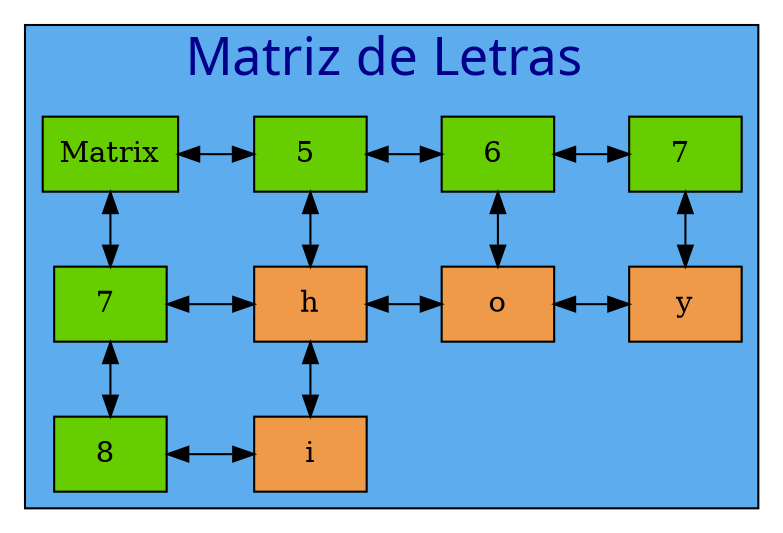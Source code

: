  digraph tablero{ 

graph[ranksep= "0.5",nodesep= "0.5"];
subgraph cluster_1 {

fontname=algerian
label= "Matriz de Letras ";
 labelloc=t;
fontcolor=blue4;
fontsize=25;
style=filled;
fillcolor=steelblue2;

node [shape=box fillcolor=chartreuse3];
mt[label= "Matrix" style=radial group=0]
{rank=same;
25770509568[label= "5 " style=radial,group=5]
25770510224[label= "6 " style=radial,group=6]
0[label= "7 " style=radial,group=7]
mt->25770509568->25770510224->0[dir=both];};

25770509896[label= "7 " style=radial,group=0]
56[label= "8 " style=radial,group=0]
mt->25770509896->56[dir=both];

node[shape=box height=0.5 style=filled fontcolor=black fillcolor= tan2]
25770509360[label="h" style=radial,group=5];
node[shape=box height=0.5 style=filled fontcolor=black fillcolor= tan2]
25770509904[label="i" style=radial,group=5];
node[shape=box height=0.5 style=filled fontcolor=black fillcolor= tan2]
25770509632[label="o" style=radial,group=6];
node[shape=box height=0.5 style=filled fontcolor=black fillcolor= tan2]
25770510288[label="y" style=radial,group=7];


25770509568->25770509360->25770509904[dir=both]
25770510224->25770509632[dir=both]
0->25770510288[dir=both]

25770509360[label="h"];
25770509632[label="o"];
25770510288[label="y"];
25770509904[label="i"];


{rank=same;25770509896->25770509360->25770509632->25770510288[dir=both] } 
{rank=same;56->25770509904[dir=both] }
 }

}